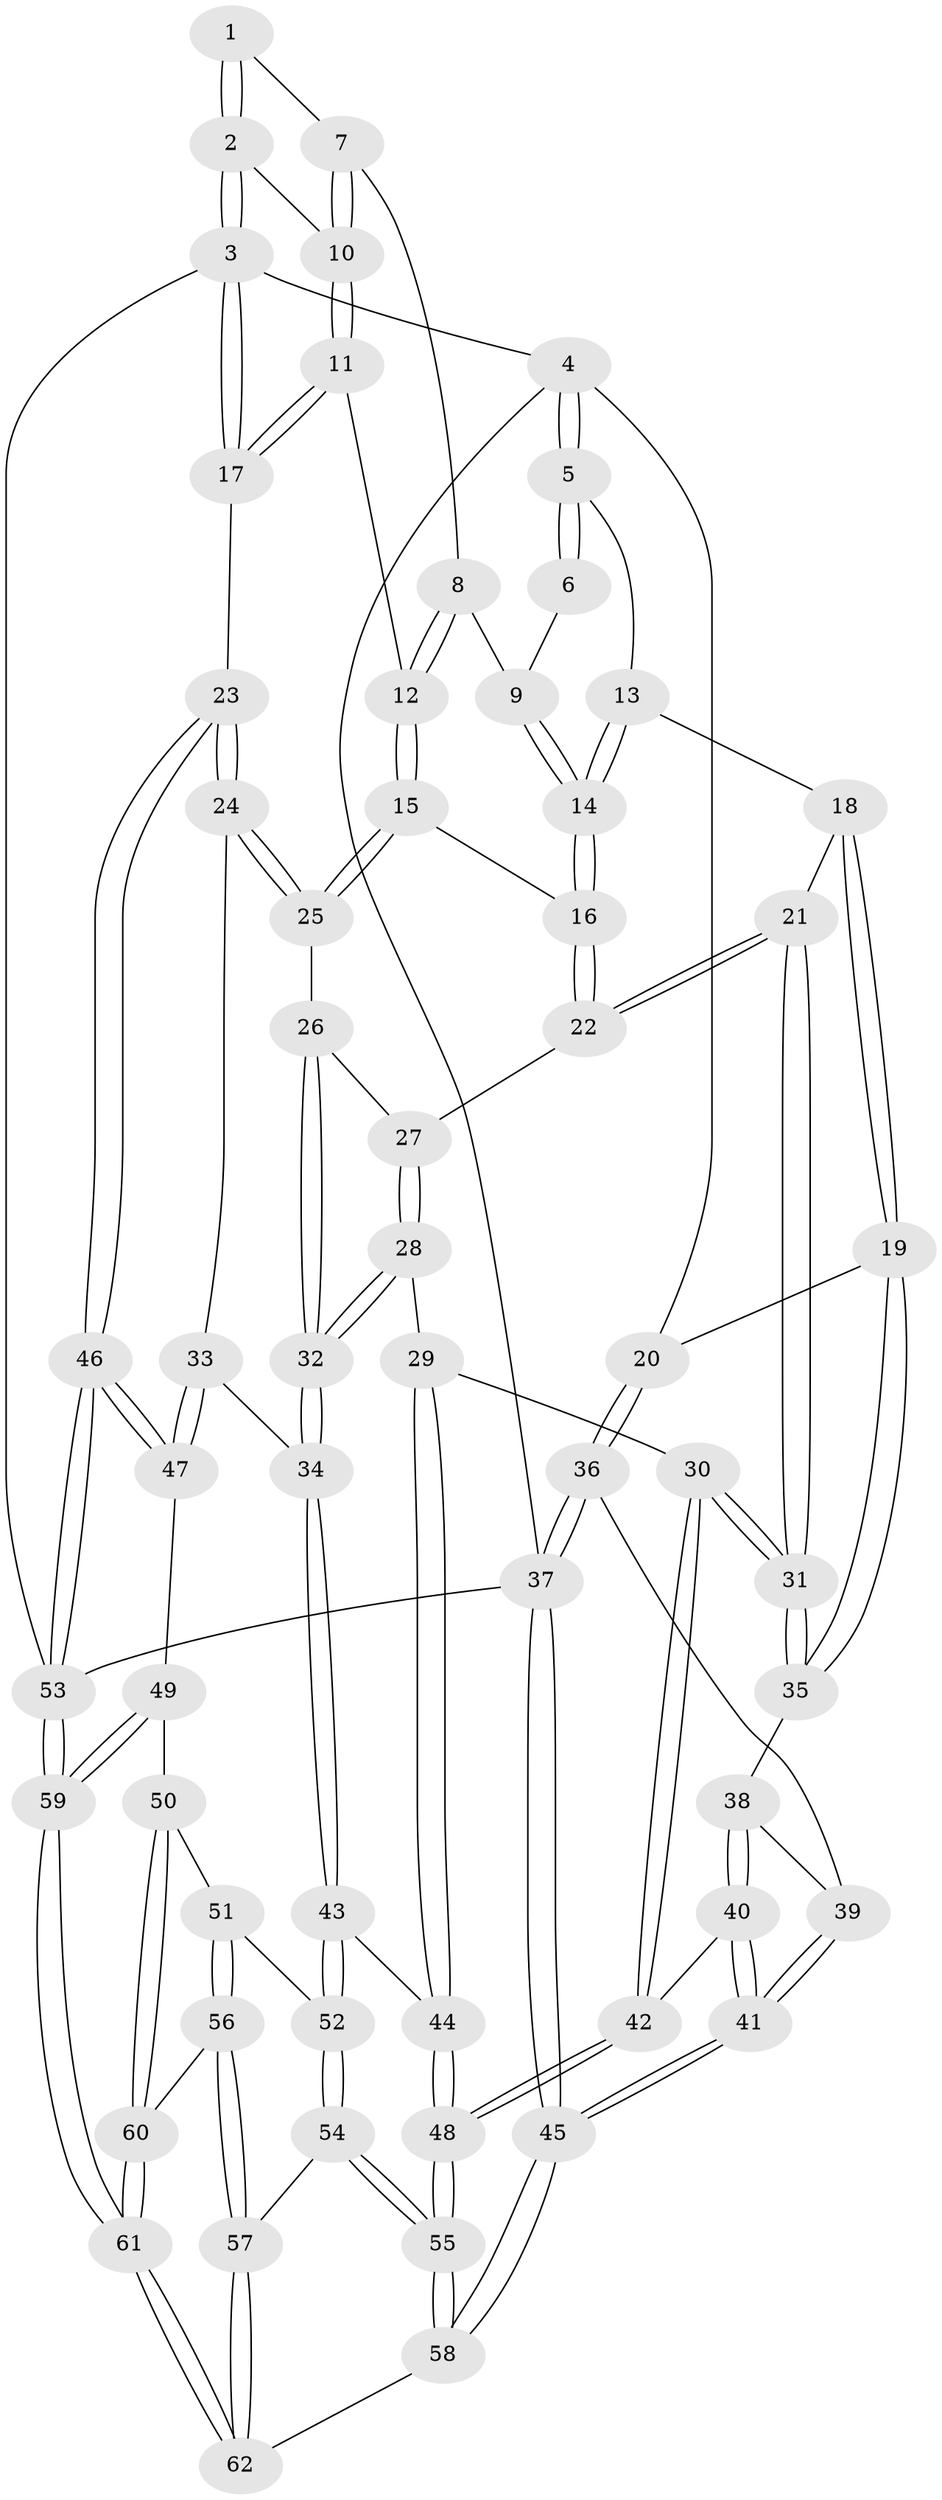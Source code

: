 // Generated by graph-tools (version 1.1) at 2025/27/03/09/25 03:27:05]
// undirected, 62 vertices, 152 edges
graph export_dot {
graph [start="1"]
  node [color=gray90,style=filled];
  1 [pos="+0.7305919590683105+0"];
  2 [pos="+1+0"];
  3 [pos="+1+0"];
  4 [pos="+0+0"];
  5 [pos="+0.0803600023710818+0"];
  6 [pos="+0.6193798593779121+0"];
  7 [pos="+0.7714773253615616+0"];
  8 [pos="+0.7029202336810858+0.13393917260096158"];
  9 [pos="+0.5845587012347091+0.13869908411237772"];
  10 [pos="+0.8676855457446393+0.1450855555347586"];
  11 [pos="+0.8851147558471434+0.21237112228989874"];
  12 [pos="+0.8230464353012652+0.2747582245316512"];
  13 [pos="+0.22139427252544847+0"];
  14 [pos="+0.5324327344162642+0.22300690437400447"];
  15 [pos="+0.8211114504948059+0.27817155690854706"];
  16 [pos="+0.5357818459574998+0.24278192034623944"];
  17 [pos="+1+0.1834988031011059"];
  18 [pos="+0.24495198005028143+0.11359743102133237"];
  19 [pos="+0.21951816109004613+0.4208912599716396"];
  20 [pos="+0+0.04763798466832798"];
  21 [pos="+0.42773133340588027+0.39577935833346894"];
  22 [pos="+0.5039217097169484+0.3283295610592058"];
  23 [pos="+1+0.5416018219840126"];
  24 [pos="+1+0.4859868925843171"];
  25 [pos="+0.819580094327813+0.3608034425244103"];
  26 [pos="+0.7747942734339567+0.4130336914022827"];
  27 [pos="+0.5905965584252454+0.3828080433739127"];
  28 [pos="+0.6529366558855261+0.5728458049377403"];
  29 [pos="+0.48332255270279434+0.5784463166470933"];
  30 [pos="+0.39332029671174173+0.5535668326272971"];
  31 [pos="+0.355898659686979+0.5050577310131884"];
  32 [pos="+0.7226983927216878+0.5893385531624717"];
  33 [pos="+0.7726767913077601+0.6193035133381334"];
  34 [pos="+0.7346331294404683+0.608406609978897"];
  35 [pos="+0.2590486783560936+0.49657319933650856"];
  36 [pos="+0+0.5310161413325587"];
  37 [pos="+0+1"];
  38 [pos="+0.21184441863991618+0.52760581497844"];
  39 [pos="+0.12509778547703057+0.5543811870049886"];
  40 [pos="+0.20633221205902372+0.7727266522889153"];
  41 [pos="+0.0496452290680101+0.8981782455054147"];
  42 [pos="+0.3847576586154509+0.7863000656950623"];
  43 [pos="+0.678297738246914+0.7566885394443298"];
  44 [pos="+0.5686963632111073+0.7350637696299471"];
  45 [pos="+0+1"];
  46 [pos="+1+0.70970408007989"];
  47 [pos="+0.9467787460542818+0.7453875122251019"];
  48 [pos="+0.4176953832863423+0.8625527983432583"];
  49 [pos="+0.8746142118022843+0.8255580108218934"];
  50 [pos="+0.8288728563221243+0.8534853736945394"];
  51 [pos="+0.7083398161891377+0.8044216761709425"];
  52 [pos="+0.6825513110615593+0.7856755712456587"];
  53 [pos="+1+1"];
  54 [pos="+0.619978012694067+0.857407101312469"];
  55 [pos="+0.4290243122326134+0.9418888724528851"];
  56 [pos="+0.7168323231708622+0.9326763285674952"];
  57 [pos="+0.6890180260379324+0.9566157736388149"];
  58 [pos="+0.3653026232742194+1"];
  59 [pos="+1+1"];
  60 [pos="+0.8153888235360018+0.9194408108558667"];
  61 [pos="+0.8982033779556657+1"];
  62 [pos="+0.6372164215523975+1"];
  1 -- 2;
  1 -- 2;
  1 -- 7;
  2 -- 3;
  2 -- 3;
  2 -- 10;
  3 -- 4;
  3 -- 17;
  3 -- 17;
  3 -- 53;
  4 -- 5;
  4 -- 5;
  4 -- 20;
  4 -- 37;
  5 -- 6;
  5 -- 6;
  5 -- 13;
  6 -- 9;
  7 -- 8;
  7 -- 10;
  7 -- 10;
  8 -- 9;
  8 -- 12;
  8 -- 12;
  9 -- 14;
  9 -- 14;
  10 -- 11;
  10 -- 11;
  11 -- 12;
  11 -- 17;
  11 -- 17;
  12 -- 15;
  12 -- 15;
  13 -- 14;
  13 -- 14;
  13 -- 18;
  14 -- 16;
  14 -- 16;
  15 -- 16;
  15 -- 25;
  15 -- 25;
  16 -- 22;
  16 -- 22;
  17 -- 23;
  18 -- 19;
  18 -- 19;
  18 -- 21;
  19 -- 20;
  19 -- 35;
  19 -- 35;
  20 -- 36;
  20 -- 36;
  21 -- 22;
  21 -- 22;
  21 -- 31;
  21 -- 31;
  22 -- 27;
  23 -- 24;
  23 -- 24;
  23 -- 46;
  23 -- 46;
  24 -- 25;
  24 -- 25;
  24 -- 33;
  25 -- 26;
  26 -- 27;
  26 -- 32;
  26 -- 32;
  27 -- 28;
  27 -- 28;
  28 -- 29;
  28 -- 32;
  28 -- 32;
  29 -- 30;
  29 -- 44;
  29 -- 44;
  30 -- 31;
  30 -- 31;
  30 -- 42;
  30 -- 42;
  31 -- 35;
  31 -- 35;
  32 -- 34;
  32 -- 34;
  33 -- 34;
  33 -- 47;
  33 -- 47;
  34 -- 43;
  34 -- 43;
  35 -- 38;
  36 -- 37;
  36 -- 37;
  36 -- 39;
  37 -- 45;
  37 -- 45;
  37 -- 53;
  38 -- 39;
  38 -- 40;
  38 -- 40;
  39 -- 41;
  39 -- 41;
  40 -- 41;
  40 -- 41;
  40 -- 42;
  41 -- 45;
  41 -- 45;
  42 -- 48;
  42 -- 48;
  43 -- 44;
  43 -- 52;
  43 -- 52;
  44 -- 48;
  44 -- 48;
  45 -- 58;
  45 -- 58;
  46 -- 47;
  46 -- 47;
  46 -- 53;
  46 -- 53;
  47 -- 49;
  48 -- 55;
  48 -- 55;
  49 -- 50;
  49 -- 59;
  49 -- 59;
  50 -- 51;
  50 -- 60;
  50 -- 60;
  51 -- 52;
  51 -- 56;
  51 -- 56;
  52 -- 54;
  52 -- 54;
  53 -- 59;
  53 -- 59;
  54 -- 55;
  54 -- 55;
  54 -- 57;
  55 -- 58;
  55 -- 58;
  56 -- 57;
  56 -- 57;
  56 -- 60;
  57 -- 62;
  57 -- 62;
  58 -- 62;
  59 -- 61;
  59 -- 61;
  60 -- 61;
  60 -- 61;
  61 -- 62;
  61 -- 62;
}
